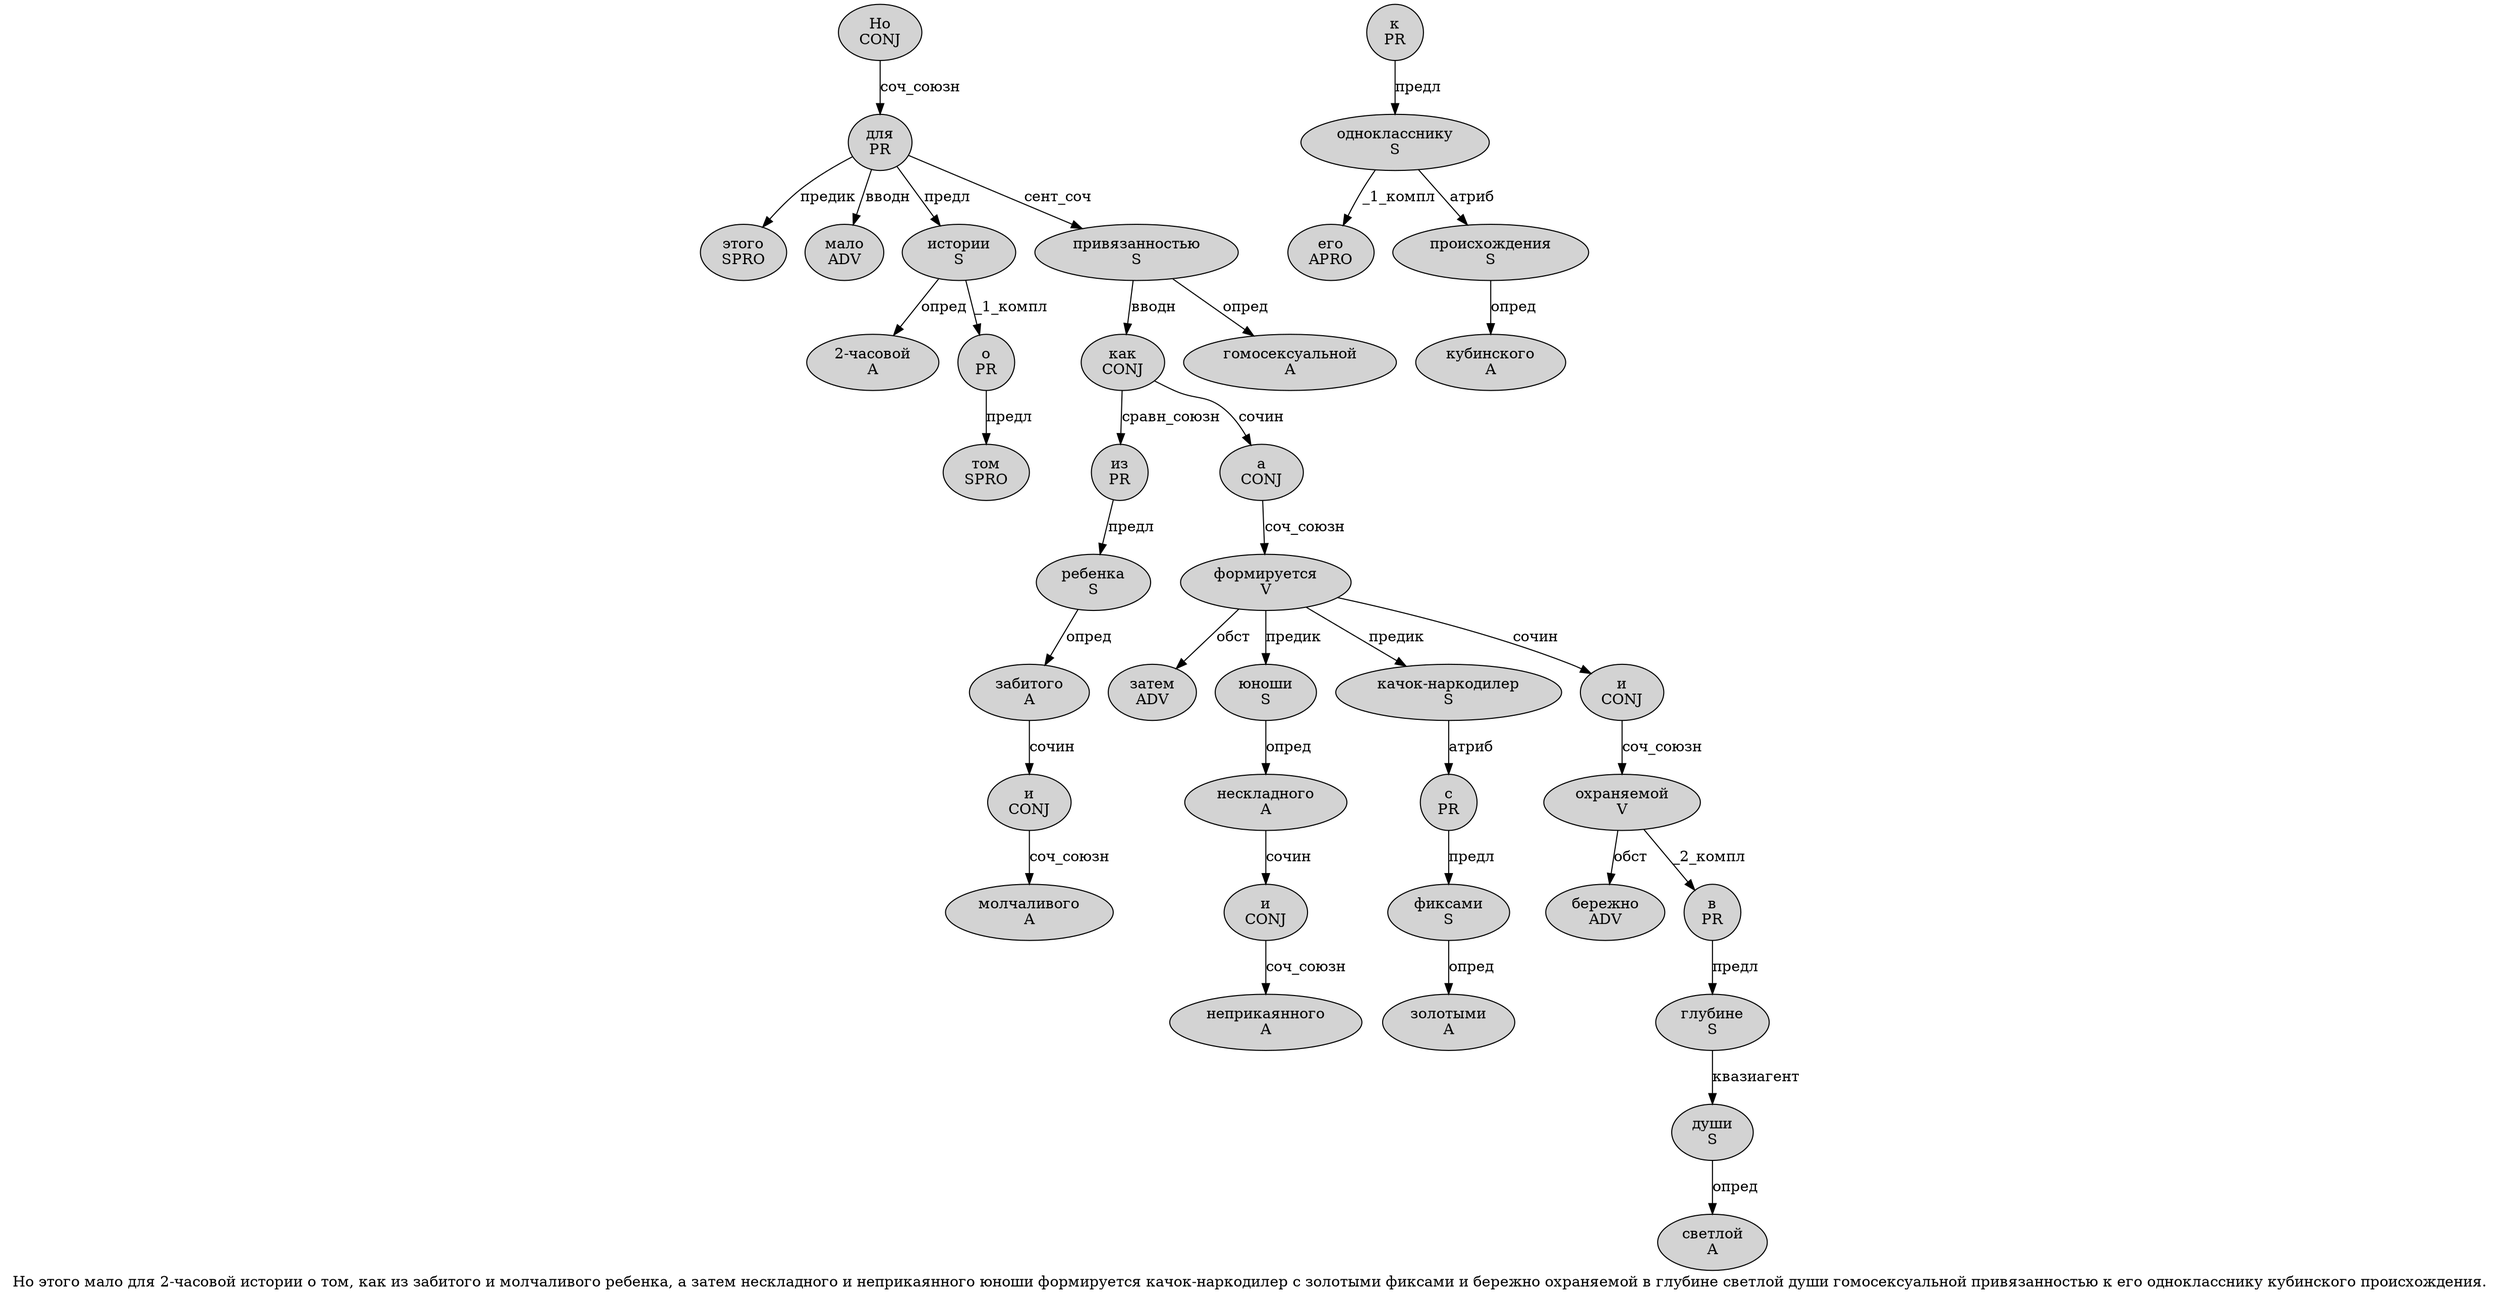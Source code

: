 digraph SENTENCE_4109 {
	graph [label="Но этого мало для 2-часовой истории о том, как из забитого и молчаливого ребенка, а затем нескладного и неприкаянного юноши формируется качок-наркодилер с золотыми фиксами и бережно охраняемой в глубине светлой души гомосексуальной привязанностью к его однокласснику кубинского происхождения."]
	node [style=filled]
		0 [label="Но
CONJ" color="" fillcolor=lightgray penwidth=1 shape=ellipse]
		1 [label="этого
SPRO" color="" fillcolor=lightgray penwidth=1 shape=ellipse]
		2 [label="мало
ADV" color="" fillcolor=lightgray penwidth=1 shape=ellipse]
		3 [label="для
PR" color="" fillcolor=lightgray penwidth=1 shape=ellipse]
		4 [label="2-часовой
A" color="" fillcolor=lightgray penwidth=1 shape=ellipse]
		5 [label="истории
S" color="" fillcolor=lightgray penwidth=1 shape=ellipse]
		6 [label="о
PR" color="" fillcolor=lightgray penwidth=1 shape=ellipse]
		7 [label="том
SPRO" color="" fillcolor=lightgray penwidth=1 shape=ellipse]
		9 [label="как
CONJ" color="" fillcolor=lightgray penwidth=1 shape=ellipse]
		10 [label="из
PR" color="" fillcolor=lightgray penwidth=1 shape=ellipse]
		11 [label="забитого
A" color="" fillcolor=lightgray penwidth=1 shape=ellipse]
		12 [label="и
CONJ" color="" fillcolor=lightgray penwidth=1 shape=ellipse]
		13 [label="молчаливого
A" color="" fillcolor=lightgray penwidth=1 shape=ellipse]
		14 [label="ребенка
S" color="" fillcolor=lightgray penwidth=1 shape=ellipse]
		16 [label="а
CONJ" color="" fillcolor=lightgray penwidth=1 shape=ellipse]
		17 [label="затем
ADV" color="" fillcolor=lightgray penwidth=1 shape=ellipse]
		18 [label="нескладного
A" color="" fillcolor=lightgray penwidth=1 shape=ellipse]
		19 [label="и
CONJ" color="" fillcolor=lightgray penwidth=1 shape=ellipse]
		20 [label="неприкаянного
A" color="" fillcolor=lightgray penwidth=1 shape=ellipse]
		21 [label="юноши
S" color="" fillcolor=lightgray penwidth=1 shape=ellipse]
		22 [label="формируется
V" color="" fillcolor=lightgray penwidth=1 shape=ellipse]
		23 [label="качок-наркодилер
S" color="" fillcolor=lightgray penwidth=1 shape=ellipse]
		24 [label="с
PR" color="" fillcolor=lightgray penwidth=1 shape=ellipse]
		25 [label="золотыми
A" color="" fillcolor=lightgray penwidth=1 shape=ellipse]
		26 [label="фиксами
S" color="" fillcolor=lightgray penwidth=1 shape=ellipse]
		27 [label="и
CONJ" color="" fillcolor=lightgray penwidth=1 shape=ellipse]
		28 [label="бережно
ADV" color="" fillcolor=lightgray penwidth=1 shape=ellipse]
		29 [label="охраняемой
V" color="" fillcolor=lightgray penwidth=1 shape=ellipse]
		30 [label="в
PR" color="" fillcolor=lightgray penwidth=1 shape=ellipse]
		31 [label="глубине
S" color="" fillcolor=lightgray penwidth=1 shape=ellipse]
		32 [label="светлой
A" color="" fillcolor=lightgray penwidth=1 shape=ellipse]
		33 [label="души
S" color="" fillcolor=lightgray penwidth=1 shape=ellipse]
		34 [label="гомосексуальной
A" color="" fillcolor=lightgray penwidth=1 shape=ellipse]
		35 [label="привязанностью
S" color="" fillcolor=lightgray penwidth=1 shape=ellipse]
		36 [label="к
PR" color="" fillcolor=lightgray penwidth=1 shape=ellipse]
		37 [label="его
APRO" color="" fillcolor=lightgray penwidth=1 shape=ellipse]
		38 [label="однокласснику
S" color="" fillcolor=lightgray penwidth=1 shape=ellipse]
		39 [label="кубинского
A" color="" fillcolor=lightgray penwidth=1 shape=ellipse]
		40 [label="происхождения
S" color="" fillcolor=lightgray penwidth=1 shape=ellipse]
			24 -> 26 [label="предл"]
			31 -> 33 [label="квазиагент"]
			11 -> 12 [label="сочин"]
			5 -> 4 [label="опред"]
			5 -> 6 [label="_1_компл"]
			35 -> 9 [label="вводн"]
			35 -> 34 [label="опред"]
			3 -> 1 [label="предик"]
			3 -> 2 [label="вводн"]
			3 -> 5 [label="предл"]
			3 -> 35 [label="сент_соч"]
			12 -> 13 [label="соч_союзн"]
			9 -> 10 [label="сравн_союзн"]
			9 -> 16 [label="сочин"]
			29 -> 28 [label="обст"]
			29 -> 30 [label="_2_компл"]
			26 -> 25 [label="опред"]
			6 -> 7 [label="предл"]
			10 -> 14 [label="предл"]
			23 -> 24 [label="атриб"]
			0 -> 3 [label="соч_союзн"]
			36 -> 38 [label="предл"]
			30 -> 31 [label="предл"]
			19 -> 20 [label="соч_союзн"]
			22 -> 17 [label="обст"]
			22 -> 21 [label="предик"]
			22 -> 23 [label="предик"]
			22 -> 27 [label="сочин"]
			27 -> 29 [label="соч_союзн"]
			16 -> 22 [label="соч_союзн"]
			40 -> 39 [label="опред"]
			33 -> 32 [label="опред"]
			38 -> 37 [label="_1_компл"]
			38 -> 40 [label="атриб"]
			14 -> 11 [label="опред"]
			21 -> 18 [label="опред"]
			18 -> 19 [label="сочин"]
}